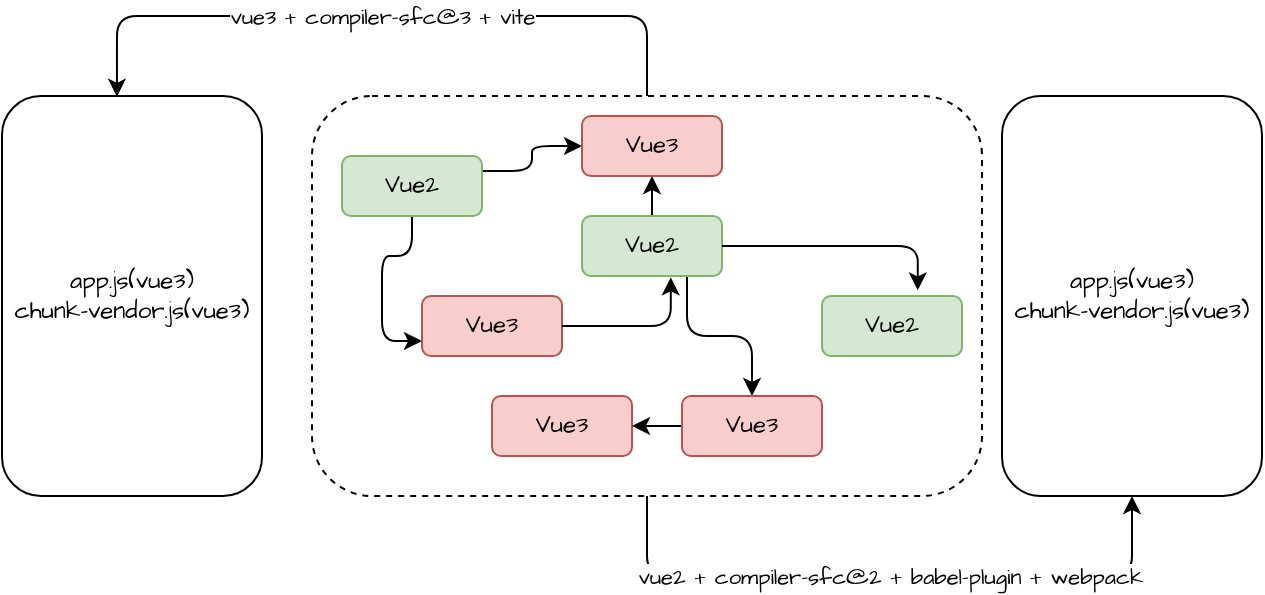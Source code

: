 <mxfile version="24.7.1" type="github">
  <diagram name="Page-1" id="tIT3lxqZCbNC8wh3ZMl7">
    <mxGraphModel dx="795" dy="535" grid="1" gridSize="10" guides="1" tooltips="1" connect="1" arrows="1" fold="1" page="1" pageScale="1" pageWidth="850" pageHeight="1100" math="0" shadow="0">
      <root>
        <mxCell id="0" />
        <mxCell id="1" parent="0" />
        <mxCell id="KKB58c9M0Bm6UOEr59l9-27" value="vue2 + compiler-sfc@2 + babel-plugin + webpack" style="edgeStyle=orthogonalEdgeStyle;rounded=1;hachureGap=4;orthogonalLoop=1;jettySize=auto;html=1;exitX=0.5;exitY=1;exitDx=0;exitDy=0;entryX=0.5;entryY=1;entryDx=0;entryDy=0;fontFamily=Architects Daughter;fontSource=https%3A%2F%2Ffonts.googleapis.com%2Fcss%3Ffamily%3DArchitects%2BDaughter;" edge="1" parent="1" source="KKB58c9M0Bm6UOEr59l9-19" target="KKB58c9M0Bm6UOEr59l9-25">
          <mxGeometry x="0.003" relative="1" as="geometry">
            <Array as="points">
              <mxPoint x="503" y="480" />
              <mxPoint x="745" y="480" />
            </Array>
            <mxPoint as="offset" />
          </mxGeometry>
        </mxCell>
        <mxCell id="KKB58c9M0Bm6UOEr59l9-19" value="" style="rounded=1;whiteSpace=wrap;html=1;hachureGap=4;fontFamily=Architects Daughter;fontSource=https%3A%2F%2Ffonts.googleapis.com%2Fcss%3Ffamily%3DArchitects%2BDaughter;dashed=1;" vertex="1" parent="1">
          <mxGeometry x="335" y="240" width="335" height="200" as="geometry" />
        </mxCell>
        <mxCell id="KKB58c9M0Bm6UOEr59l9-3" value="Vue2" style="rounded=1;whiteSpace=wrap;html=1;hachureGap=4;fontFamily=Architects Daughter;fontSource=https%3A%2F%2Ffonts.googleapis.com%2Fcss%3Ffamily%3DArchitects%2BDaughter;fillColor=#d5e8d4;strokeColor=#82b366;" vertex="1" parent="1">
          <mxGeometry x="590" y="340" width="70" height="30" as="geometry" />
        </mxCell>
        <mxCell id="KKB58c9M0Bm6UOEr59l9-12" style="edgeStyle=orthogonalEdgeStyle;rounded=1;hachureGap=4;orthogonalLoop=1;jettySize=auto;html=1;exitX=1;exitY=0.25;exitDx=0;exitDy=0;fontFamily=Architects Daughter;fontSource=https%3A%2F%2Ffonts.googleapis.com%2Fcss%3Ffamily%3DArchitects%2BDaughter;" edge="1" parent="1" source="KKB58c9M0Bm6UOEr59l9-6" target="KKB58c9M0Bm6UOEr59l9-8">
          <mxGeometry relative="1" as="geometry" />
        </mxCell>
        <mxCell id="KKB58c9M0Bm6UOEr59l9-14" style="edgeStyle=orthogonalEdgeStyle;rounded=1;hachureGap=4;orthogonalLoop=1;jettySize=auto;html=1;exitX=0.5;exitY=1;exitDx=0;exitDy=0;entryX=0;entryY=0.75;entryDx=0;entryDy=0;fontFamily=Architects Daughter;fontSource=https%3A%2F%2Ffonts.googleapis.com%2Fcss%3Ffamily%3DArchitects%2BDaughter;" edge="1" parent="1" source="KKB58c9M0Bm6UOEr59l9-6" target="KKB58c9M0Bm6UOEr59l9-9">
          <mxGeometry relative="1" as="geometry" />
        </mxCell>
        <mxCell id="KKB58c9M0Bm6UOEr59l9-6" value="Vue2" style="rounded=1;whiteSpace=wrap;html=1;hachureGap=4;fontFamily=Architects Daughter;fontSource=https%3A%2F%2Ffonts.googleapis.com%2Fcss%3Ffamily%3DArchitects%2BDaughter;fillColor=#d5e8d4;strokeColor=#82b366;" vertex="1" parent="1">
          <mxGeometry x="350" y="270" width="70" height="30" as="geometry" />
        </mxCell>
        <mxCell id="KKB58c9M0Bm6UOEr59l9-13" style="edgeStyle=orthogonalEdgeStyle;rounded=1;hachureGap=4;orthogonalLoop=1;jettySize=auto;html=1;exitX=0.5;exitY=0;exitDx=0;exitDy=0;entryX=0.5;entryY=1;entryDx=0;entryDy=0;fontFamily=Architects Daughter;fontSource=https%3A%2F%2Ffonts.googleapis.com%2Fcss%3Ffamily%3DArchitects%2BDaughter;" edge="1" parent="1" source="KKB58c9M0Bm6UOEr59l9-7" target="KKB58c9M0Bm6UOEr59l9-8">
          <mxGeometry relative="1" as="geometry" />
        </mxCell>
        <mxCell id="KKB58c9M0Bm6UOEr59l9-17" style="edgeStyle=orthogonalEdgeStyle;rounded=1;hachureGap=4;orthogonalLoop=1;jettySize=auto;html=1;exitX=0.75;exitY=1;exitDx=0;exitDy=0;entryX=0.5;entryY=0;entryDx=0;entryDy=0;fontFamily=Architects Daughter;fontSource=https%3A%2F%2Ffonts.googleapis.com%2Fcss%3Ffamily%3DArchitects%2BDaughter;" edge="1" parent="1" source="KKB58c9M0Bm6UOEr59l9-7" target="KKB58c9M0Bm6UOEr59l9-11">
          <mxGeometry relative="1" as="geometry" />
        </mxCell>
        <mxCell id="KKB58c9M0Bm6UOEr59l9-7" value="Vue2" style="rounded=1;whiteSpace=wrap;html=1;hachureGap=4;fontFamily=Architects Daughter;fontSource=https%3A%2F%2Ffonts.googleapis.com%2Fcss%3Ffamily%3DArchitects%2BDaughter;fillColor=#d5e8d4;strokeColor=#82b366;" vertex="1" parent="1">
          <mxGeometry x="470" y="300" width="70" height="30" as="geometry" />
        </mxCell>
        <mxCell id="KKB58c9M0Bm6UOEr59l9-8" value="Vue3" style="rounded=1;whiteSpace=wrap;html=1;hachureGap=4;fontFamily=Architects Daughter;fontSource=https%3A%2F%2Ffonts.googleapis.com%2Fcss%3Ffamily%3DArchitects%2BDaughter;fillColor=#f8cecc;strokeColor=#b85450;" vertex="1" parent="1">
          <mxGeometry x="470" y="250" width="70" height="30" as="geometry" />
        </mxCell>
        <mxCell id="KKB58c9M0Bm6UOEr59l9-9" value="Vue3" style="rounded=1;whiteSpace=wrap;html=1;hachureGap=4;fontFamily=Architects Daughter;fontSource=https%3A%2F%2Ffonts.googleapis.com%2Fcss%3Ffamily%3DArchitects%2BDaughter;fillColor=#f8cecc;strokeColor=#b85450;" vertex="1" parent="1">
          <mxGeometry x="390" y="340" width="70" height="30" as="geometry" />
        </mxCell>
        <mxCell id="KKB58c9M0Bm6UOEr59l9-10" value="Vue3" style="rounded=1;whiteSpace=wrap;html=1;hachureGap=4;fontFamily=Architects Daughter;fontSource=https%3A%2F%2Ffonts.googleapis.com%2Fcss%3Ffamily%3DArchitects%2BDaughter;fillColor=#f8cecc;strokeColor=#b85450;" vertex="1" parent="1">
          <mxGeometry x="425" y="390" width="70" height="30" as="geometry" />
        </mxCell>
        <mxCell id="KKB58c9M0Bm6UOEr59l9-18" style="edgeStyle=orthogonalEdgeStyle;rounded=1;hachureGap=4;orthogonalLoop=1;jettySize=auto;html=1;exitX=0;exitY=0.5;exitDx=0;exitDy=0;entryX=1;entryY=0.5;entryDx=0;entryDy=0;fontFamily=Architects Daughter;fontSource=https%3A%2F%2Ffonts.googleapis.com%2Fcss%3Ffamily%3DArchitects%2BDaughter;" edge="1" parent="1" source="KKB58c9M0Bm6UOEr59l9-11" target="KKB58c9M0Bm6UOEr59l9-10">
          <mxGeometry relative="1" as="geometry" />
        </mxCell>
        <mxCell id="KKB58c9M0Bm6UOEr59l9-11" value="Vue3" style="rounded=1;whiteSpace=wrap;html=1;hachureGap=4;fontFamily=Architects Daughter;fontSource=https%3A%2F%2Ffonts.googleapis.com%2Fcss%3Ffamily%3DArchitects%2BDaughter;fillColor=#f8cecc;strokeColor=#b85450;" vertex="1" parent="1">
          <mxGeometry x="520" y="390" width="70" height="30" as="geometry" />
        </mxCell>
        <mxCell id="KKB58c9M0Bm6UOEr59l9-15" style="edgeStyle=orthogonalEdgeStyle;rounded=1;hachureGap=4;orthogonalLoop=1;jettySize=auto;html=1;exitX=1;exitY=0.5;exitDx=0;exitDy=0;entryX=0.634;entryY=1.021;entryDx=0;entryDy=0;entryPerimeter=0;fontFamily=Architects Daughter;fontSource=https%3A%2F%2Ffonts.googleapis.com%2Fcss%3Ffamily%3DArchitects%2BDaughter;" edge="1" parent="1" source="KKB58c9M0Bm6UOEr59l9-9" target="KKB58c9M0Bm6UOEr59l9-7">
          <mxGeometry relative="1" as="geometry" />
        </mxCell>
        <mxCell id="KKB58c9M0Bm6UOEr59l9-16" style="edgeStyle=orthogonalEdgeStyle;rounded=1;hachureGap=4;orthogonalLoop=1;jettySize=auto;html=1;exitX=1;exitY=0.5;exitDx=0;exitDy=0;entryX=0.684;entryY=-0.094;entryDx=0;entryDy=0;entryPerimeter=0;fontFamily=Architects Daughter;fontSource=https%3A%2F%2Ffonts.googleapis.com%2Fcss%3Ffamily%3DArchitects%2BDaughter;" edge="1" parent="1" source="KKB58c9M0Bm6UOEr59l9-7" target="KKB58c9M0Bm6UOEr59l9-3">
          <mxGeometry relative="1" as="geometry" />
        </mxCell>
        <mxCell id="KKB58c9M0Bm6UOEr59l9-20" value="app.js(vue3)&lt;div&gt;chunk-vendor.js(vue3)&lt;/div&gt;" style="rounded=1;whiteSpace=wrap;html=1;hachureGap=4;fontFamily=Architects Daughter;fontSource=https%3A%2F%2Ffonts.googleapis.com%2Fcss%3Ffamily%3DArchitects%2BDaughter;" vertex="1" parent="1">
          <mxGeometry x="180" y="240" width="130" height="200" as="geometry" />
        </mxCell>
        <mxCell id="KKB58c9M0Bm6UOEr59l9-25" value="app.js(vue3)&lt;div&gt;chunk-vendor.js(vue3)&lt;/div&gt;" style="rounded=1;whiteSpace=wrap;html=1;hachureGap=4;fontFamily=Architects Daughter;fontSource=https%3A%2F%2Ffonts.googleapis.com%2Fcss%3Ffamily%3DArchitects%2BDaughter;" vertex="1" parent="1">
          <mxGeometry x="680" y="240" width="130" height="200" as="geometry" />
        </mxCell>
        <mxCell id="KKB58c9M0Bm6UOEr59l9-26" value="vue3 + compiler-sfc@3 + vite" style="edgeStyle=orthogonalEdgeStyle;rounded=1;hachureGap=4;orthogonalLoop=1;jettySize=auto;html=1;exitX=0.5;exitY=0;exitDx=0;exitDy=0;entryX=0.442;entryY=0.002;entryDx=0;entryDy=0;entryPerimeter=0;fontFamily=Architects Daughter;fontSource=https%3A%2F%2Ffonts.googleapis.com%2Fcss%3Ffamily%3DArchitects%2BDaughter;" edge="1" parent="1" source="KKB58c9M0Bm6UOEr59l9-19" target="KKB58c9M0Bm6UOEr59l9-20">
          <mxGeometry x="-0.001" relative="1" as="geometry">
            <Array as="points">
              <mxPoint x="503" y="200" />
              <mxPoint x="238" y="200" />
            </Array>
            <mxPoint as="offset" />
          </mxGeometry>
        </mxCell>
      </root>
    </mxGraphModel>
  </diagram>
</mxfile>
